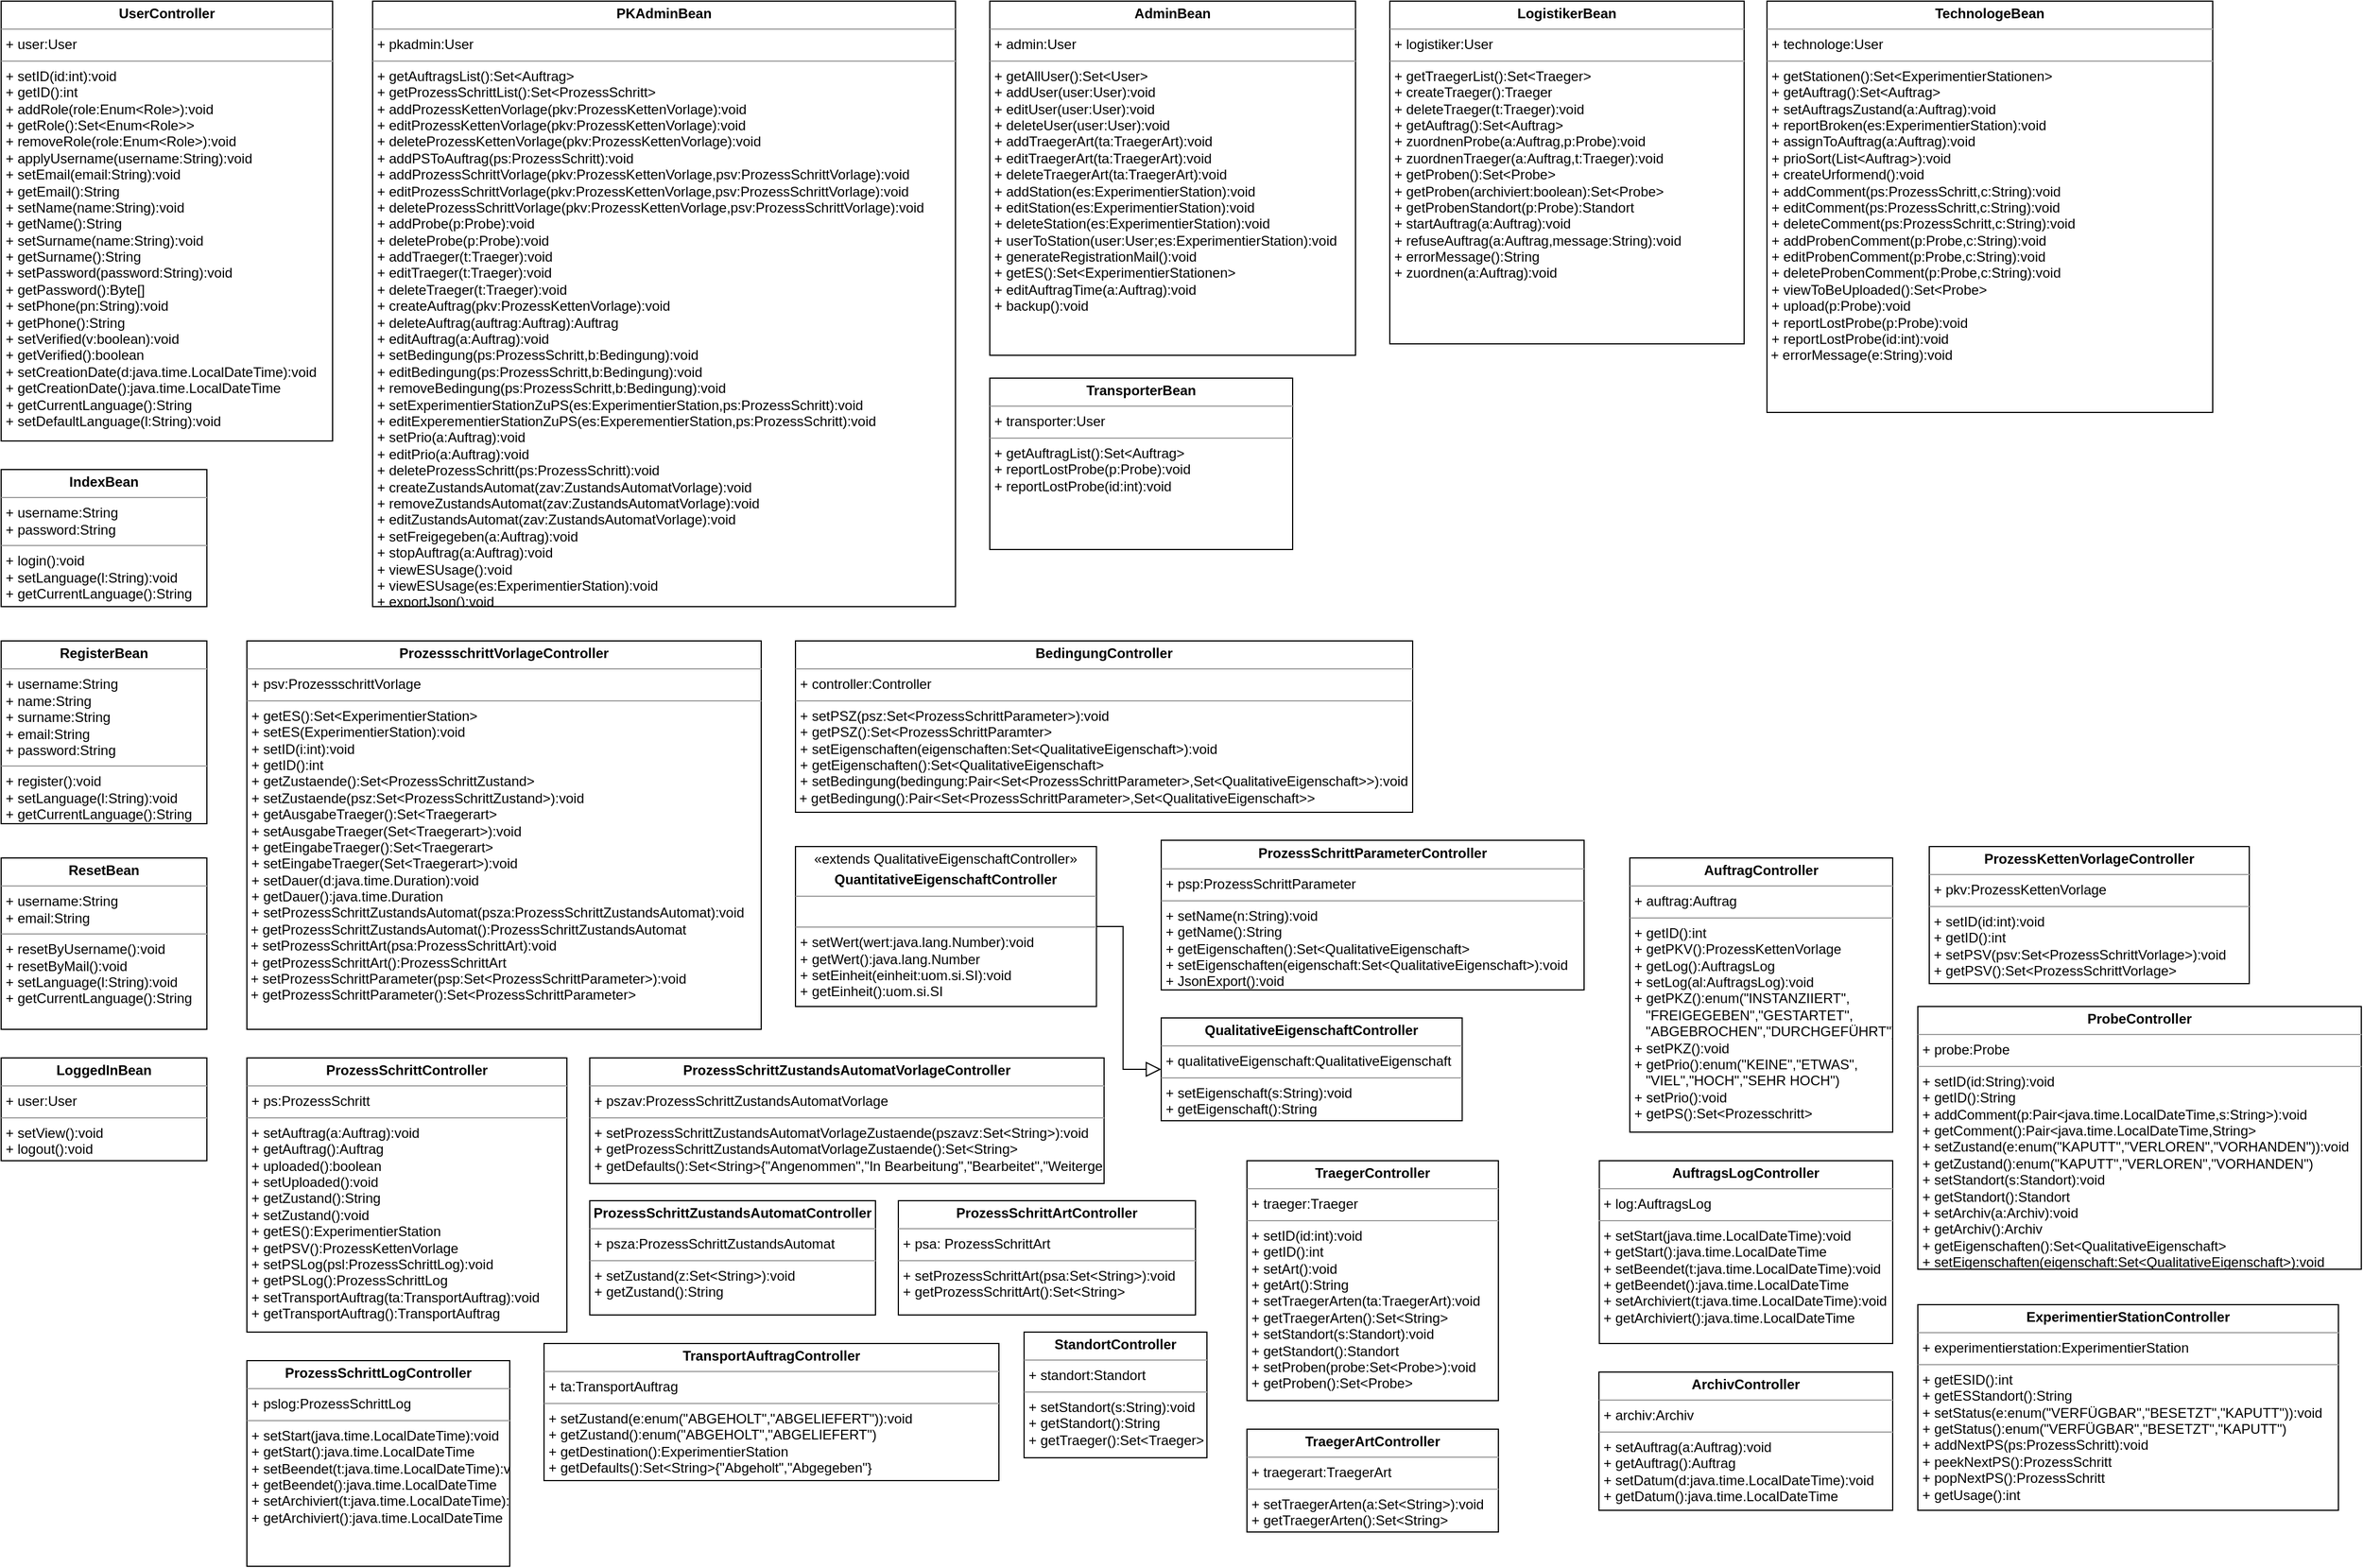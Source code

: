 <mxfile version="12.4.3" type="device" pages="1"><diagram id="1I2trbqIhptDOFB38S4y" name="Page-1"><mxGraphModel dx="5213" dy="3647" grid="1" gridSize="10" guides="1" tooltips="1" connect="1" arrows="1" fold="1" page="1" pageScale="1" pageWidth="1169" pageHeight="827" math="0" shadow="0"><root><mxCell id="0"/><mxCell id="1" parent="0"/><mxCell id="bt5XZyQBoToWOu4TSzOc-6" value="&lt;p style=&quot;margin: 0px ; margin-top: 4px ; text-align: center&quot;&gt;&lt;b&gt;UserController&lt;/b&gt;&lt;/p&gt;&lt;hr size=&quot;1&quot;&gt;&lt;p style=&quot;margin: 0px ; margin-left: 4px&quot;&gt;+ user:User&lt;/p&gt;&lt;hr size=&quot;1&quot;&gt;&lt;p style=&quot;margin: 0px ; margin-left: 4px&quot;&gt;+ setID(id:int):void&lt;/p&gt;&lt;p style=&quot;margin: 0px ; margin-left: 4px&quot;&gt;+ getID():int&lt;/p&gt;&lt;p style=&quot;margin: 0px ; margin-left: 4px&quot;&gt;+ addRole(role:Enum&amp;lt;Role&amp;gt;):void&lt;/p&gt;&lt;p style=&quot;margin: 0px ; margin-left: 4px&quot;&gt;+ getRole():Set&amp;lt;Enum&amp;lt;Role&amp;gt;&amp;gt;&lt;/p&gt;&lt;p style=&quot;margin: 0px ; margin-left: 4px&quot;&gt;+ removeRole(role:Enum&amp;lt;Role&amp;gt;):void&lt;/p&gt;&lt;p style=&quot;margin: 0px ; margin-left: 4px&quot;&gt;+ applyUsername(username:String):void&lt;/p&gt;&lt;p style=&quot;margin: 0px ; margin-left: 4px&quot;&gt;+ setEmail(email:String):void&lt;/p&gt;&lt;p style=&quot;margin: 0px ; margin-left: 4px&quot;&gt;+ getEmail():String&lt;/p&gt;&lt;p style=&quot;margin: 0px ; margin-left: 4px&quot;&gt;&lt;span&gt;+ setName(name:String):void&lt;/span&gt;&lt;br&gt;&lt;/p&gt;&lt;p style=&quot;margin: 0px ; margin-left: 4px&quot;&gt;&lt;span&gt;+ getName():String&lt;/span&gt;&lt;/p&gt;&lt;p style=&quot;margin: 0px 0px 0px 4px&quot;&gt;+ setSurname(name:String):void&lt;/p&gt;&lt;p style=&quot;margin: 0px 0px 0px 4px&quot;&gt;+ getSurname():String&lt;/p&gt;&lt;p style=&quot;margin: 0px 0px 0px 4px&quot;&gt;+ setPassword(password:String):void&lt;/p&gt;&lt;p style=&quot;margin: 0px 0px 0px 4px&quot;&gt;+ getPassword():Byte[]&lt;/p&gt;&lt;p style=&quot;margin: 0px ; margin-left: 4px&quot;&gt;+ setPhone(pn:String):void&lt;/p&gt;&lt;p style=&quot;margin: 0px ; margin-left: 4px&quot;&gt;+ getPhone():String&lt;/p&gt;&lt;p style=&quot;margin: 0px ; margin-left: 4px&quot;&gt;+ setVerified(v:boolean):void&lt;/p&gt;&lt;p style=&quot;margin: 0px ; margin-left: 4px&quot;&gt;+ getVerified():boolean&lt;/p&gt;&lt;p style=&quot;margin: 0px ; margin-left: 4px&quot;&gt;+ setCreationDate(d:java.time.LocalDateTime):void&lt;/p&gt;&lt;p style=&quot;margin: 0px ; margin-left: 4px&quot;&gt;+ getCreationDate():java.time.LocalDateTime&lt;/p&gt;&lt;p style=&quot;margin: 0px ; margin-left: 4px&quot;&gt;+ getCurrentLanguage():String&lt;/p&gt;&lt;p style=&quot;margin: 0px ; margin-left: 4px&quot;&gt;+ setDefaultLanguage(l:String):void&lt;/p&gt;&lt;p style=&quot;margin: 0px ; margin-left: 4px&quot;&gt;&amp;nbsp;&amp;nbsp;&lt;/p&gt;" style="verticalAlign=top;align=left;overflow=fill;fontSize=12;fontFamily=Helvetica;html=1;" parent="1" vertex="1"><mxGeometry x="15" y="-790" width="290" height="385" as="geometry"/></mxCell><mxCell id="bt5XZyQBoToWOu4TSzOc-8" value="&lt;p style=&quot;margin: 0px ; margin-top: 4px ; text-align: center&quot;&gt;&lt;b&gt;AdminBean&lt;/b&gt;&lt;/p&gt;&lt;hr size=&quot;1&quot;&gt;&lt;p style=&quot;margin: 0px ; margin-left: 4px&quot;&gt;+ admin:User&lt;/p&gt;&lt;hr size=&quot;1&quot;&gt;&lt;p style=&quot;margin: 0px ; margin-left: 4px&quot;&gt;+ getAllUser():Set&amp;lt;User&amp;gt;&lt;/p&gt;&lt;p style=&quot;margin: 0px ; margin-left: 4px&quot;&gt;+ addUser(user:User):void&lt;/p&gt;&lt;p style=&quot;margin: 0px ; margin-left: 4px&quot;&gt;+ editUser(user:User):void&lt;/p&gt;&lt;p style=&quot;margin: 0px ; margin-left: 4px&quot;&gt;+ deleteUser(user:User):void&lt;/p&gt;&lt;p style=&quot;margin: 0px ; margin-left: 4px&quot;&gt;+ addTraegerArt(ta:TraegerArt):void&lt;/p&gt;&lt;p style=&quot;margin: 0px ; margin-left: 4px&quot;&gt;+ editTraegerArt(ta:TraegerArt):void&lt;/p&gt;&lt;p style=&quot;margin: 0px ; margin-left: 4px&quot;&gt;+ deleteTraegerArt(ta:TraegerArt):void&lt;/p&gt;&lt;p style=&quot;margin: 0px ; margin-left: 4px&quot;&gt;+&amp;nbsp;&lt;span&gt;addStation(es:ExperimentierStation):void&lt;/span&gt;&lt;/p&gt;&lt;p style=&quot;margin: 0px ; margin-left: 4px&quot;&gt;+ editStation(es:ExperimentierStation):void&lt;/p&gt;&lt;p style=&quot;margin: 0px ; margin-left: 4px&quot;&gt;+ deleteStation(es:ExperimentierStation):void&lt;/p&gt;&lt;p style=&quot;margin: 0px ; margin-left: 4px&quot;&gt;+ userToStation(user:User;es:ExperimentierStation):void&lt;/p&gt;&lt;p style=&quot;margin: 0px ; margin-left: 4px&quot;&gt;+ generateRegistrationMail():void&lt;/p&gt;&lt;p style=&quot;margin: 0px ; margin-left: 4px&quot;&gt;+ getES():Set&amp;lt;ExperimentierStationen&amp;gt;&lt;/p&gt;&lt;p style=&quot;margin: 0px ; margin-left: 4px&quot;&gt;+ editAuftragTime(a:Auftrag):void&lt;/p&gt;&lt;p style=&quot;margin: 0px ; margin-left: 4px&quot;&gt;+ backup():void&lt;/p&gt;" style="verticalAlign=top;align=left;overflow=fill;fontSize=12;fontFamily=Helvetica;html=1;" parent="1" vertex="1"><mxGeometry x="880" y="-790" width="320" height="310" as="geometry"/></mxCell><mxCell id="bt5XZyQBoToWOu4TSzOc-9" value="&lt;p style=&quot;margin: 0px ; margin-top: 4px ; text-align: center&quot;&gt;&lt;b&gt;IndexBean&lt;/b&gt;&lt;/p&gt;&lt;hr size=&quot;1&quot;&gt;&lt;p style=&quot;margin: 0px ; margin-left: 4px&quot;&gt;+ username:String&lt;/p&gt;&lt;p style=&quot;margin: 0px ; margin-left: 4px&quot;&gt;+ password:String&lt;/p&gt;&lt;hr size=&quot;1&quot;&gt;&lt;p style=&quot;margin: 0px ; margin-left: 4px&quot;&gt;+ login():void&lt;/p&gt;&lt;p style=&quot;margin: 0px ; margin-left: 4px&quot;&gt;+ setLanguage(l:String):void&lt;/p&gt;&lt;p style=&quot;margin: 0px ; margin-left: 4px&quot;&gt;+ getCurrentLanguage():String&lt;/p&gt;&lt;p style=&quot;margin: 0px ; margin-left: 4px&quot;&gt;&lt;br&gt;&lt;/p&gt;" style="verticalAlign=top;align=left;overflow=fill;fontSize=12;fontFamily=Helvetica;html=1;" parent="1" vertex="1"><mxGeometry x="15" y="-380" width="180" height="120" as="geometry"/></mxCell><mxCell id="bt5XZyQBoToWOu4TSzOc-10" value="&lt;p style=&quot;margin: 0px ; margin-top: 4px ; text-align: center&quot;&gt;&lt;b&gt;ResetBean&lt;/b&gt;&lt;/p&gt;&lt;hr size=&quot;1&quot;&gt;&lt;p style=&quot;margin: 0px ; margin-left: 4px&quot;&gt;+ username:String&lt;/p&gt;&lt;p style=&quot;margin: 0px ; margin-left: 4px&quot;&gt;+ email:String&lt;/p&gt;&lt;hr size=&quot;1&quot;&gt;&lt;p style=&quot;margin: 0px ; margin-left: 4px&quot;&gt;+ resetByUsername():void&lt;/p&gt;&lt;p style=&quot;margin: 0px ; margin-left: 4px&quot;&gt;+ resetByMail():void&lt;/p&gt;&lt;p style=&quot;margin: 0px 0px 0px 4px&quot;&gt;+ setLanguage(l:String):void&lt;/p&gt;&lt;p style=&quot;margin: 0px 0px 0px 4px&quot;&gt;+ getCurrentLanguage():String&lt;/p&gt;&lt;p style=&quot;margin: 0px 0px 0px 4px&quot;&gt;&lt;br&gt;&lt;/p&gt;" style="verticalAlign=top;align=left;overflow=fill;fontSize=12;fontFamily=Helvetica;html=1;" parent="1" vertex="1"><mxGeometry x="15" y="-40" width="180" height="150" as="geometry"/></mxCell><mxCell id="bt5XZyQBoToWOu4TSzOc-11" value="&lt;p style=&quot;margin: 0px ; margin-top: 4px ; text-align: center&quot;&gt;&lt;b&gt;RegisterBean&lt;/b&gt;&lt;/p&gt;&lt;hr size=&quot;1&quot;&gt;&lt;p style=&quot;margin: 0px ; margin-left: 4px&quot;&gt;+ username:String&lt;/p&gt;&lt;p style=&quot;margin: 0px ; margin-left: 4px&quot;&gt;+ name:String&lt;/p&gt;&lt;p style=&quot;margin: 0px ; margin-left: 4px&quot;&gt;+ surname:String&lt;/p&gt;&lt;p style=&quot;margin: 0px ; margin-left: 4px&quot;&gt;+ email:String&lt;/p&gt;&lt;p style=&quot;margin: 0px ; margin-left: 4px&quot;&gt;+ password:String&lt;/p&gt;&lt;hr size=&quot;1&quot;&gt;&lt;p style=&quot;margin: 0px ; margin-left: 4px&quot;&gt;+ register():void&lt;/p&gt;&lt;p style=&quot;margin: 0px 0px 0px 4px&quot;&gt;+ setLanguage(l:String):void&lt;/p&gt;&lt;p style=&quot;margin: 0px 0px 0px 4px&quot;&gt;+ getCurrentLanguage():String&lt;/p&gt;&lt;p style=&quot;margin: 0px 0px 0px 4px&quot;&gt;&lt;br&gt;&lt;/p&gt;&lt;p style=&quot;margin: 0px ; margin-left: 4px&quot;&gt;&lt;br&gt;&lt;/p&gt;" style="verticalAlign=top;align=left;overflow=fill;fontSize=12;fontFamily=Helvetica;html=1;" parent="1" vertex="1"><mxGeometry x="15" y="-230" width="180" height="160" as="geometry"/></mxCell><mxCell id="w9rJ3m3KGhittXvnt9Jx-1" value="&lt;p style=&quot;margin: 0px ; margin-top: 4px ; text-align: center&quot;&gt;&lt;b&gt;LogistikerBean&lt;/b&gt;&lt;/p&gt;&lt;hr size=&quot;1&quot;&gt;&lt;p style=&quot;margin: 0px ; margin-left: 4px&quot;&gt;+ logistiker:User&lt;/p&gt;&lt;hr size=&quot;1&quot;&gt;&lt;p style=&quot;margin: 0px ; margin-left: 4px&quot;&gt;&lt;span&gt;+ getTraegerList():Set&amp;lt;Traeger&amp;gt;&lt;/span&gt;&lt;br&gt;&lt;/p&gt;&lt;p style=&quot;margin: 0px ; margin-left: 4px&quot;&gt;+ createTraeger():Traeger&lt;/p&gt;&lt;p style=&quot;margin: 0px ; margin-left: 4px&quot;&gt;+ deleteTraeger(t:Traeger):void&lt;/p&gt;&lt;p style=&quot;margin: 0px ; margin-left: 4px&quot;&gt;+ getAuftrag():Set&amp;lt;Auftrag&amp;gt;&lt;/p&gt;&lt;p style=&quot;margin: 0px ; margin-left: 4px&quot;&gt;+ zuordnenProbe(a:Auftrag,p:Probe):void&lt;/p&gt;&lt;p style=&quot;margin: 0px ; margin-left: 4px&quot;&gt;+ zuordnenTraeger(a:Auftrag,t:Traeger):void&lt;/p&gt;&lt;p style=&quot;margin: 0px ; margin-left: 4px&quot;&gt;+ getProben():Set&amp;lt;Probe&amp;gt;&lt;/p&gt;&lt;p style=&quot;margin: 0px ; margin-left: 4px&quot;&gt;+ getProben(archiviert:boolean):Set&amp;lt;Probe&amp;gt;&lt;/p&gt;&lt;p style=&quot;margin: 0px ; margin-left: 4px&quot;&gt;+ getProbenStandort(p:Probe):Standort&lt;/p&gt;&lt;p style=&quot;margin: 0px ; margin-left: 4px&quot;&gt;+ startAuftrag(a:Auftrag):void&lt;/p&gt;&lt;p style=&quot;margin: 0px ; margin-left: 4px&quot;&gt;+ refuseAuftrag(a:Auftrag,message:String):void&lt;/p&gt;&lt;p style=&quot;margin: 0px ; margin-left: 4px&quot;&gt;+ errorMessage():String&lt;/p&gt;&lt;p style=&quot;margin: 0px ; margin-left: 4px&quot;&gt;+ zuordnen(a:Auftrag):void&lt;/p&gt;" style="verticalAlign=top;align=left;overflow=fill;fontSize=12;fontFamily=Helvetica;html=1;" parent="1" vertex="1"><mxGeometry x="1230" y="-790" width="310" height="300" as="geometry"/></mxCell><mxCell id="w9rJ3m3KGhittXvnt9Jx-5" value="&lt;p style=&quot;margin: 0px ; margin-top: 4px ; text-align: center&quot;&gt;&lt;b&gt;TechnologeBean&lt;/b&gt;&lt;/p&gt;&lt;hr size=&quot;1&quot;&gt;&lt;p style=&quot;margin: 0px ; margin-left: 4px&quot;&gt;+ technologe:User&lt;/p&gt;&lt;hr size=&quot;1&quot;&gt;&lt;p style=&quot;margin: 0px 0px 0px 4px&quot;&gt;+ getStationen():Set&amp;lt;ExperimentierStationen&amp;gt;&lt;/p&gt;&lt;p style=&quot;margin: 0px ; margin-left: 4px&quot;&gt;+ getAuftrag():Set&amp;lt;Auftrag&amp;gt;&lt;/p&gt;&lt;p style=&quot;margin: 0px ; margin-left: 4px&quot;&gt;+ setAuftragsZustand(a:Auftrag):void&lt;/p&gt;&lt;p style=&quot;margin: 0px ; margin-left: 4px&quot;&gt;+ reportBroken(es:ExperimentierStation):void&lt;/p&gt;&lt;p style=&quot;margin: 0px ; margin-left: 4px&quot;&gt;&lt;span&gt;+ assignToAuftrag(a:Auftrag):void&lt;/span&gt;&lt;br&gt;&lt;/p&gt;&lt;p style=&quot;margin: 0px ; margin-left: 4px&quot;&gt;+ prioSort(List&amp;lt;Auftrag&amp;gt;):void&lt;/p&gt;&lt;p style=&quot;margin: 0px ; margin-left: 4px&quot;&gt;+ createUrformend():void&lt;/p&gt;&lt;p style=&quot;margin: 0px ; margin-left: 4px&quot;&gt;+ addComment(ps:ProzessSchritt,c:String):void&lt;/p&gt;&lt;p style=&quot;margin: 0px ; margin-left: 4px&quot;&gt;+ editComment(ps:ProzessSchritt,c:String):void&lt;/p&gt;&lt;p style=&quot;margin: 0px ; margin-left: 4px&quot;&gt;+ deleteComment(ps:ProzessSchritt,c:String):void&lt;/p&gt;&lt;p style=&quot;margin: 0px ; margin-left: 4px&quot;&gt;+ addProbenComment(p:Probe,c:String):void&lt;/p&gt;&lt;p style=&quot;margin: 0px ; margin-left: 4px&quot;&gt;+ editProbenComment(p:Probe,c:String):void&lt;/p&gt;&lt;p style=&quot;margin: 0px ; margin-left: 4px&quot;&gt;+ deleteProbenComment(p:Probe,c:String):void&lt;/p&gt;&lt;p style=&quot;margin: 0px ; margin-left: 4px&quot;&gt;+ viewToBeUploaded():Set&amp;lt;Probe&amp;gt;&lt;/p&gt;&lt;p style=&quot;margin: 0px ; margin-left: 4px&quot;&gt;+ upload(p:Probe):void&lt;/p&gt;&lt;p style=&quot;margin: 0px 0px 0px 4px&quot;&gt;+ reportLostProbe(p:Probe):void&lt;/p&gt;&lt;p style=&quot;margin: 0px 0px 0px 4px&quot;&gt;+ reportLostProbe(id:int):void&lt;/p&gt;&amp;nbsp;+ errorMessage(e:String):void" style="verticalAlign=top;align=left;overflow=fill;fontSize=12;fontFamily=Helvetica;html=1;" parent="1" vertex="1"><mxGeometry x="1560" y="-790" width="390" height="360" as="geometry"/></mxCell><mxCell id="22TiIW3xH9G2mGkbkOyh-3" value="&lt;p style=&quot;margin: 0px ; margin-top: 4px ; text-align: center&quot;&gt;&lt;b&gt;PKAdminBean&lt;/b&gt;&lt;/p&gt;&lt;hr size=&quot;1&quot;&gt;&lt;p style=&quot;margin: 0px ; margin-left: 4px&quot;&gt;+ pkadmin:User&lt;/p&gt;&lt;hr size=&quot;1&quot;&gt;&lt;p style=&quot;margin: 0px ; margin-left: 4px&quot;&gt;+ getAuftragsList():Set&amp;lt;Auftrag&amp;gt;&lt;/p&gt;&lt;p style=&quot;margin: 0px ; margin-left: 4px&quot;&gt;+ getProzessSchrittList():Set&amp;lt;ProzessSchritt&amp;gt;&lt;/p&gt;&lt;p style=&quot;margin: 0px ; margin-left: 4px&quot;&gt;+ addProzessKettenVorlage(pkv:ProzessKettenVorlage):void&lt;/p&gt;&lt;p style=&quot;margin: 0px ; margin-left: 4px&quot;&gt;+ editProzessKettenVorlage(pkv:ProzessKettenVorlage):void&lt;/p&gt;&lt;p style=&quot;margin: 0px ; margin-left: 4px&quot;&gt;+ deleteProzessKettenVorlage(pkv:ProzessKettenVorlage):void&lt;/p&gt;&lt;p style=&quot;margin: 0px ; margin-left: 4px&quot;&gt;+ addPSToAuftrag(ps:ProzessSchritt):void&lt;/p&gt;&lt;p style=&quot;margin: 0px ; margin-left: 4px&quot;&gt;+ addProzessSchrittVorlage(pkv:ProzessKettenVorlage,psv:ProzessSchrittVorlage):void&lt;/p&gt;&lt;p style=&quot;margin: 0px ; margin-left: 4px&quot;&gt;+ editProzessSchrittVorlage(pkv:ProzessKettenVorlage,psv:ProzessSchrittVorlage):void&lt;/p&gt;&lt;p style=&quot;margin: 0px ; margin-left: 4px&quot;&gt;+ deleteProzessSchrittVorlage(pkv:ProzessKettenVorlage,psv:ProzessSchrittVorlage):void&lt;/p&gt;&lt;p style=&quot;margin: 0px ; margin-left: 4px&quot;&gt;+ addProbe(p:Probe):void&lt;/p&gt;&lt;p style=&quot;margin: 0px ; margin-left: 4px&quot;&gt;+ deleteProbe(p:Probe):void&lt;/p&gt;&lt;p style=&quot;margin: 0px ; margin-left: 4px&quot;&gt;+ addTraeger(t:Traeger):void&lt;/p&gt;&lt;p style=&quot;margin: 0px ; margin-left: 4px&quot;&gt;+ editTraeger(t:Traeger):void&lt;/p&gt;&lt;p style=&quot;margin: 0px ; margin-left: 4px&quot;&gt;+ deleteTraeger(t:Traeger):void&lt;/p&gt;&lt;p style=&quot;margin: 0px ; margin-left: 4px&quot;&gt;+ createAuftrag(pkv:ProzessKettenVorlage):void&lt;/p&gt;&lt;p style=&quot;margin: 0px ; margin-left: 4px&quot;&gt;+ deleteAuftrag(auftrag:Auftrag):Auftrag&lt;/p&gt;&lt;p style=&quot;margin: 0px ; margin-left: 4px&quot;&gt;+ editAuftrag(a:Auftrag):void&lt;/p&gt;&lt;p style=&quot;margin: 0px ; margin-left: 4px&quot;&gt;+ setBedingung(ps:ProzessSchritt,b:Bedingung):void&lt;/p&gt;&lt;p style=&quot;margin: 0px ; margin-left: 4px&quot;&gt;+ editBedingung(ps:ProzessSchritt,b:Bedingung):void&lt;/p&gt;&lt;p style=&quot;margin: 0px ; margin-left: 4px&quot;&gt;+ removeBedingung(ps:ProzessSchritt,b:Bedingung):void&lt;/p&gt;&lt;p style=&quot;margin: 0px ; margin-left: 4px&quot;&gt;+ setExperimentierStationZuPS(es:ExperimentierStation,ps:ProzessSchritt):void&lt;/p&gt;&lt;p style=&quot;margin: 0px ; margin-left: 4px&quot;&gt;+ editExperementierStationZuPS(es:ExperementierStation,ps:ProzessSchritt):void&lt;/p&gt;&lt;p style=&quot;margin: 0px ; margin-left: 4px&quot;&gt;+ setPrio(a:Auftrag):void&lt;/p&gt;&lt;p style=&quot;margin: 0px ; margin-left: 4px&quot;&gt;+ editPrio(a:Auftrag):void&lt;/p&gt;&lt;p style=&quot;margin: 0px ; margin-left: 4px&quot;&gt;+ deleteProzessSchritt(ps:ProzessSchritt):void&lt;/p&gt;&lt;p style=&quot;margin: 0px ; margin-left: 4px&quot;&gt;+ createZustandsAutomat(zav:ZustandsAutomatVorlage):void&lt;/p&gt;&lt;p style=&quot;margin: 0px ; margin-left: 4px&quot;&gt;+ removeZustandsAutomat(zav:ZustandsAutomatVorlage):void&lt;/p&gt;&lt;p style=&quot;margin: 0px ; margin-left: 4px&quot;&gt;+ editZustandsAutomat(zav:ZustandsAutomatVorlage):void&lt;/p&gt;&lt;p style=&quot;margin: 0px ; margin-left: 4px&quot;&gt;+ setFreigegeben(a:Auftrag):void&lt;/p&gt;&lt;p style=&quot;margin: 0px ; margin-left: 4px&quot;&gt;+ stopAuftrag(a:Auftrag):void&lt;/p&gt;&lt;p style=&quot;margin: 0px ; margin-left: 4px&quot;&gt;+ viewESUsage():void&lt;/p&gt;&lt;p style=&quot;margin: 0px ; margin-left: 4px&quot;&gt;+ viewESUsage(es:ExperimentierStation):void&lt;/p&gt;&lt;p style=&quot;margin: 0px ; margin-left: 4px&quot;&gt;+ exportJson():void&lt;/p&gt;&lt;p style=&quot;margin: 0px ; margin-left: 4px&quot;&gt;&lt;br&gt;&lt;/p&gt;&lt;p style=&quot;margin: 0px ; margin-left: 4px&quot;&gt;&lt;br&gt;&lt;/p&gt;&lt;p style=&quot;margin: 0px ; margin-left: 4px&quot;&gt;&lt;br&gt;&lt;/p&gt;" style="verticalAlign=top;align=left;overflow=fill;fontSize=12;fontFamily=Helvetica;html=1;gradientColor=none;" parent="1" vertex="1"><mxGeometry x="340" y="-790" width="510" height="530" as="geometry"/></mxCell><mxCell id="22TiIW3xH9G2mGkbkOyh-5" value="&lt;p style=&quot;margin: 0px ; margin-top: 4px ; text-align: center&quot;&gt;&lt;b&gt;ProzessKettenVorlageController&lt;/b&gt;&lt;/p&gt;&lt;hr size=&quot;1&quot;&gt;&lt;p style=&quot;margin: 0px ; margin-left: 4px&quot;&gt;+ pkv:ProzessKettenVorlage&lt;/p&gt;&lt;hr size=&quot;1&quot;&gt;&lt;p style=&quot;margin: 0px ; margin-left: 4px&quot;&gt;+ setID(id:int):void&lt;/p&gt;&lt;p style=&quot;margin: 0px ; margin-left: 4px&quot;&gt;+ getID():int&lt;/p&gt;&lt;p style=&quot;margin: 0px ; margin-left: 4px&quot;&gt;+ setPSV(psv:Set&amp;lt;ProzessSchrittVorlage&amp;gt;):void&lt;/p&gt;&lt;p style=&quot;margin: 0px ; margin-left: 4px&quot;&gt;+ getPSV():Set&amp;lt;ProzessSchrittVorlage&amp;gt;&lt;/p&gt;&lt;p style=&quot;margin: 0px ; margin-left: 4px&quot;&gt;&lt;br&gt;&lt;/p&gt;" style="verticalAlign=top;align=left;overflow=fill;fontSize=12;fontFamily=Helvetica;html=1;" parent="1" vertex="1"><mxGeometry x="1702" y="-50" width="280" height="120" as="geometry"/></mxCell><mxCell id="22TiIW3xH9G2mGkbkOyh-6" value="&lt;p style=&quot;margin: 0px ; margin-top: 4px ; text-align: center&quot;&gt;&lt;b&gt;AuftragController&lt;/b&gt;&lt;/p&gt;&lt;hr size=&quot;1&quot;&gt;&lt;p style=&quot;margin: 0px ; margin-left: 4px&quot;&gt;+ auftrag:Auftrag&lt;/p&gt;&lt;hr size=&quot;1&quot;&gt;&lt;p style=&quot;margin: 0px ; margin-left: 4px&quot;&gt;+ getID():int&lt;/p&gt;&lt;p style=&quot;margin: 0px ; margin-left: 4px&quot;&gt;+ getPKV():ProzessKettenVorlage&lt;/p&gt;&lt;p style=&quot;margin: 0px ; margin-left: 4px&quot;&gt;+ getLog():AuftragsLog&lt;/p&gt;&lt;p style=&quot;margin: 0px ; margin-left: 4px&quot;&gt;+ setLog(al:AuftragsLog):void&lt;/p&gt;&lt;p style=&quot;margin: 0px ; margin-left: 4px&quot;&gt;+ getPKZ():enum(&quot;INSTANZIIERT&quot;,&lt;/p&gt;&lt;p style=&quot;margin: 0px ; margin-left: 4px&quot;&gt;&amp;nbsp; &amp;nbsp;&quot;FREIGEGEBEN&quot;,&lt;span&gt;&quot;GESTARTET&quot;,&lt;/span&gt;&lt;/p&gt;&lt;p style=&quot;margin: 0px ; margin-left: 4px&quot;&gt;&amp;nbsp; &amp;nbsp;&quot;ABGEBROCHEN&quot;,&lt;span&gt;&quot;DURCHGEFÜHRT&quot;)&lt;/span&gt;&lt;/p&gt;&lt;p style=&quot;margin: 0px ; margin-left: 4px&quot;&gt;+ setPKZ():void&lt;span&gt;&lt;br&gt;&lt;/span&gt;&lt;/p&gt;&lt;p style=&quot;margin: 0px ; margin-left: 4px&quot;&gt;&lt;span&gt;+ getPrio():enum(&quot;KEINE&quot;,&quot;ETWAS&quot;,&lt;/span&gt;&lt;/p&gt;&lt;p style=&quot;margin: 0px ; margin-left: 4px&quot;&gt;&lt;span&gt;&amp;nbsp; &amp;nbsp;&quot;VIEL&quot;,&quot;HOCH&quot;,&quot;SEHR HOCH&quot;)&lt;/span&gt;&lt;/p&gt;&lt;p style=&quot;margin: 0px ; margin-left: 4px&quot;&gt;&lt;span&gt;+ setPrio():void&lt;/span&gt;&lt;/p&gt;&lt;p style=&quot;margin: 0px ; margin-left: 4px&quot;&gt;&lt;span&gt;+ getPS():Set&amp;lt;Prozesschritt&amp;gt;&lt;/span&gt;&lt;/p&gt;&lt;p style=&quot;margin: 0px ; margin-left: 4px&quot;&gt;&lt;span&gt;&lt;br&gt;&lt;/span&gt;&lt;/p&gt;" style="verticalAlign=top;align=left;overflow=fill;fontSize=12;fontFamily=Helvetica;html=1;" parent="1" vertex="1"><mxGeometry x="1440" y="-40" width="230" height="240" as="geometry"/></mxCell><mxCell id="22TiIW3xH9G2mGkbkOyh-7" value="&lt;p style=&quot;margin: 0px ; margin-top: 4px ; text-align: center&quot;&gt;&lt;b&gt;AuftragsLogController&lt;/b&gt;&lt;/p&gt;&lt;hr size=&quot;1&quot;&gt;&lt;p style=&quot;margin: 0px ; margin-left: 4px&quot;&gt;+ log:AuftragsLog&lt;/p&gt;&lt;hr size=&quot;1&quot;&gt;&lt;p style=&quot;margin: 0px ; margin-left: 4px&quot;&gt;+ setStart(java.time.LocalDateTime):void&lt;/p&gt;&lt;p style=&quot;margin: 0px ; margin-left: 4px&quot;&gt;+ getStart():java.time.LocalDateTime&lt;/p&gt;&lt;p style=&quot;margin: 0px ; margin-left: 4px&quot;&gt;+ setBeendet(t:java.time.LocalDateTime):void&lt;/p&gt;&lt;p style=&quot;margin: 0px ; margin-left: 4px&quot;&gt;+ getBeendet():java.time.LocalDateTime&lt;/p&gt;&lt;p style=&quot;margin: 0px ; margin-left: 4px&quot;&gt;+ setArchiviert(t:java.time.LocalDateTime):void&lt;/p&gt;&lt;p style=&quot;margin: 0px ; margin-left: 4px&quot;&gt;+ getArchiviert():java.time.LocalDateTime&lt;/p&gt;" style="verticalAlign=top;align=left;overflow=fill;fontSize=12;fontFamily=Helvetica;html=1;" parent="1" vertex="1"><mxGeometry x="1413.33" y="225" width="256.67" height="160" as="geometry"/></mxCell><mxCell id="22TiIW3xH9G2mGkbkOyh-8" value="&lt;p style=&quot;margin: 0px ; margin-top: 4px ; text-align: center&quot;&gt;&lt;b&gt;ProzessSchrittController&lt;/b&gt;&lt;/p&gt;&lt;hr size=&quot;1&quot;&gt;&lt;p style=&quot;margin: 0px ; margin-left: 4px&quot;&gt;+ ps:ProzessSchritt&lt;/p&gt;&lt;hr size=&quot;1&quot;&gt;&lt;p style=&quot;margin: 0px ; margin-left: 4px&quot;&gt;+ setAuftrag(a:Auftrag):void&lt;/p&gt;&lt;p style=&quot;margin: 0px ; margin-left: 4px&quot;&gt;+ getAuftrag():Auftrag&lt;/p&gt;&lt;p style=&quot;margin: 0px ; margin-left: 4px&quot;&gt;+ uploaded():boolean&lt;/p&gt;&lt;p style=&quot;margin: 0px 0px 0px 4px&quot;&gt;+ setUploaded():void&lt;/p&gt;&lt;p style=&quot;margin: 0px ; margin-left: 4px&quot;&gt;+ getZustand():String&lt;/p&gt;&lt;p style=&quot;margin: 0px ; margin-left: 4px&quot;&gt;+ setZustand():void&lt;/p&gt;&lt;p style=&quot;margin: 0px ; margin-left: 4px&quot;&gt;+ getES():ExperimentierStation&lt;/p&gt;&lt;p style=&quot;margin: 0px ; margin-left: 4px&quot;&gt;+ getPSV():ProzessKettenVorlage&lt;/p&gt;&lt;p style=&quot;margin: 0px ; margin-left: 4px&quot;&gt;+ setPSLog(psl:ProzessSchrittLog):void&lt;/p&gt;&lt;p style=&quot;margin: 0px ; margin-left: 4px&quot;&gt;+ getPSLog():ProzessSchrittLog&lt;/p&gt;&lt;p style=&quot;margin: 0px ; margin-left: 4px&quot;&gt;+ setTransportAuftrag(ta:TransportAuftrag):void&lt;/p&gt;&lt;p style=&quot;margin: 0px ; margin-left: 4px&quot;&gt;+ getTransportAuftrag():TransportAuftrag&lt;/p&gt;&lt;p style=&quot;margin: 0px ; margin-left: 4px&quot;&gt;&lt;br&gt;&lt;/p&gt;" style="verticalAlign=top;align=left;overflow=fill;fontSize=12;fontFamily=Helvetica;html=1;" parent="1" vertex="1"><mxGeometry x="230" y="135" width="280" height="240" as="geometry"/></mxCell><mxCell id="22TiIW3xH9G2mGkbkOyh-11" value="&lt;p style=&quot;margin: 0px ; margin-top: 4px ; text-align: center&quot;&gt;&lt;b&gt;ProzessschrittVorlageController&lt;/b&gt;&lt;/p&gt;&lt;hr size=&quot;1&quot;&gt;&lt;p style=&quot;margin: 0px ; margin-left: 4px&quot;&gt;+ psv:ProzessschrittVorlage&lt;/p&gt;&lt;hr size=&quot;1&quot;&gt;&lt;p style=&quot;margin: 0px ; margin-left: 4px&quot;&gt;+ getES():Set&amp;lt;ExperimentierStation&amp;gt;&lt;/p&gt;&lt;p style=&quot;margin: 0px ; margin-left: 4px&quot;&gt;+ setES(ExperimentierStation):void&lt;/p&gt;&lt;p style=&quot;margin: 0px ; margin-left: 4px&quot;&gt;+ setID(i:int):void&lt;/p&gt;&lt;p style=&quot;margin: 0px ; margin-left: 4px&quot;&gt;+ getID():int&lt;/p&gt;&lt;p style=&quot;margin: 0px ; margin-left: 4px&quot;&gt;+ getZustaende():Set&amp;lt;ProzessSchrittZustand&amp;gt;&lt;/p&gt;&lt;p style=&quot;margin: 0px ; margin-left: 4px&quot;&gt;+ setZustaende(psz:Set&amp;lt;ProzessSchrittZustand&amp;gt;):void&lt;/p&gt;&lt;p style=&quot;margin: 0px ; margin-left: 4px&quot;&gt;+ getAusgabeTraeger():Set&amp;lt;Traegerart&amp;gt;&lt;/p&gt;&lt;p style=&quot;margin: 0px ; margin-left: 4px&quot;&gt;+ setAusgabeTraeger(Set&amp;lt;Traegerart&amp;gt;):void&lt;/p&gt;&lt;p style=&quot;margin: 0px ; margin-left: 4px&quot;&gt;+ getEingabeTraeger():Set&amp;lt;Traegerart&amp;gt;&lt;/p&gt;&lt;p style=&quot;margin: 0px ; margin-left: 4px&quot;&gt;+ setEingabeTraeger(Set&amp;lt;Traegerart&amp;gt;):void&lt;/p&gt;&lt;p style=&quot;margin: 0px ; margin-left: 4px&quot;&gt;+ setDauer(d:java.time.Duration):void&lt;/p&gt;&lt;p style=&quot;margin: 0px ; margin-left: 4px&quot;&gt;+ getDauer():java.time.Duration&lt;/p&gt;&lt;p style=&quot;margin: 0px ; margin-left: 4px&quot;&gt;+ setProzessSchrittZustandsAutomat(psza:ProzessSchrittZustandsAutomat):void&lt;/p&gt;&amp;nbsp;+ getProzessSchrittZustandsAutomat():ProzessSchrittZustandsAutomat&lt;br&gt;&amp;nbsp;+ setProzessSchrittArt(psa:ProzessSchrittArt):void&lt;br&gt;&amp;nbsp;+ getProzessSchrittArt():ProzessSchrittArt&lt;br&gt;&amp;nbsp;+ setProzessSchrittParameter(psp:Set&amp;lt;ProzessSchrittParameter&amp;gt;):void&amp;nbsp;&lt;br&gt;&amp;nbsp;+ getProzessSchrittParameter():Set&amp;lt;ProzessSchrittParameter&amp;gt;&amp;nbsp;&lt;br&gt;&lt;br&gt;&amp;nbsp;&lt;br&gt;&lt;p style=&quot;margin: 0px ; margin-left: 4px&quot;&gt;&lt;br&gt;&lt;/p&gt;" style="verticalAlign=top;align=left;overflow=fill;fontSize=12;fontFamily=Helvetica;html=1;" parent="1" vertex="1"><mxGeometry x="230" y="-230" width="450" height="340" as="geometry"/></mxCell><mxCell id="22TiIW3xH9G2mGkbkOyh-12" value="&lt;p style=&quot;margin: 0px ; margin-top: 4px ; text-align: center&quot;&gt;&lt;b&gt;ProzessSchrittLogController&lt;/b&gt;&lt;/p&gt;&lt;hr size=&quot;1&quot;&gt;&lt;p style=&quot;margin: 0px ; margin-left: 4px&quot;&gt;+ pslog:ProzessSchrittLog&lt;/p&gt;&lt;hr size=&quot;1&quot;&gt;&lt;p style=&quot;margin: 0px 0px 0px 4px&quot;&gt;+ setStart(java.time.LocalDateTime):void&lt;/p&gt;&lt;p style=&quot;margin: 0px 0px 0px 4px&quot;&gt;+ getStart():java.time.LocalDateTime&lt;/p&gt;&lt;p style=&quot;margin: 0px 0px 0px 4px&quot;&gt;+ setBeendet(t:java.time.LocalDateTime):void&lt;/p&gt;&lt;p style=&quot;margin: 0px 0px 0px 4px&quot;&gt;+ getBeendet():java.time.LocalDateTime&lt;/p&gt;&lt;p style=&quot;margin: 0px 0px 0px 4px&quot;&gt;+ setArchiviert(t:java.time.LocalDateTime):void&lt;/p&gt;&lt;p style=&quot;margin: 0px 0px 0px 4px&quot;&gt;+ getArchiviert():java.time.LocalDateTime&lt;/p&gt;" style="verticalAlign=top;align=left;overflow=fill;fontSize=12;fontFamily=Helvetica;html=1;" parent="1" vertex="1"><mxGeometry x="230" y="400" width="230" height="180" as="geometry"/></mxCell><mxCell id="22TiIW3xH9G2mGkbkOyh-13" value="&lt;p style=&quot;margin: 0px ; margin-top: 4px ; text-align: center&quot;&gt;&lt;b&gt;TransportAuftragController&lt;/b&gt;&lt;/p&gt;&lt;hr size=&quot;1&quot;&gt;&lt;p style=&quot;margin: 0px ; margin-left: 4px&quot;&gt;+ ta:TransportAuftrag&lt;/p&gt;&lt;hr size=&quot;1&quot;&gt;&lt;p style=&quot;margin: 0px ; margin-left: 4px&quot;&gt;+ setZustand(e:enum(&quot;ABGEHOLT&quot;,&quot;ABGELIEFERT&quot;)):void&lt;/p&gt;&lt;p style=&quot;margin: 0px ; margin-left: 4px&quot;&gt;+ getZustand():enum(&quot;ABGEHOLT&quot;,&quot;ABGELIEFERT&quot;)&lt;/p&gt;&lt;p style=&quot;margin: 0px ; margin-left: 4px&quot;&gt;+ getDestination():ExperimentierStation&lt;/p&gt;&lt;p style=&quot;margin: 0px ; margin-left: 4px&quot;&gt;+ getDefaults():Set&amp;lt;String&amp;gt;{&quot;Abgeholt&quot;,&quot;Abgegeben&quot;}&lt;/p&gt;" style="verticalAlign=top;align=left;overflow=fill;fontSize=12;fontFamily=Helvetica;html=1;" parent="1" vertex="1"><mxGeometry x="490.0" y="385" width="398" height="120" as="geometry"/></mxCell><mxCell id="22TiIW3xH9G2mGkbkOyh-14" value="&lt;p style=&quot;margin: 0px ; margin-top: 4px ; text-align: center&quot;&gt;&lt;b&gt;ProzessSchrittZustandsAutomatController&lt;/b&gt;&lt;/p&gt;&lt;hr size=&quot;1&quot;&gt;&lt;p style=&quot;margin: 0px ; margin-left: 4px&quot;&gt;+ psza:ProzessSchrittZustandsAutomat&lt;/p&gt;&lt;hr size=&quot;1&quot;&gt;&lt;p style=&quot;margin: 0px ; margin-left: 4px&quot;&gt;+ setZustand(z:Set&amp;lt;String&amp;gt;):void&lt;/p&gt;&lt;p style=&quot;margin: 0px ; margin-left: 4px&quot;&gt;+ getZustand():String&lt;/p&gt;" style="verticalAlign=top;align=left;overflow=fill;fontSize=12;fontFamily=Helvetica;html=1;" parent="1" vertex="1"><mxGeometry x="530" y="260" width="250" height="100" as="geometry"/></mxCell><mxCell id="22TiIW3xH9G2mGkbkOyh-19" value="&lt;p style=&quot;margin: 0px ; margin-top: 4px ; text-align: center&quot;&gt;&lt;b&gt;ProzessSchrittArtController&lt;/b&gt;&lt;/p&gt;&lt;hr size=&quot;1&quot;&gt;&lt;p style=&quot;margin: 0px ; margin-left: 4px&quot;&gt;+ psa: ProzessSchrittArt&lt;/p&gt;&lt;hr size=&quot;1&quot;&gt;&lt;p style=&quot;margin: 0px ; margin-left: 4px&quot;&gt;+ setProzessSchrittArt(psa:Set&amp;lt;String&amp;gt;):void&lt;/p&gt;&lt;p style=&quot;margin: 0px ; margin-left: 4px&quot;&gt;+ getProzessSchrittArt():Set&amp;lt;String&amp;gt;&lt;/p&gt;" style="verticalAlign=top;align=left;overflow=fill;fontSize=12;fontFamily=Helvetica;html=1;" parent="1" vertex="1"><mxGeometry x="800" y="260" width="260" height="100" as="geometry"/></mxCell><mxCell id="22TiIW3xH9G2mGkbkOyh-21" value="&lt;p style=&quot;margin: 0px ; margin-top: 4px ; text-align: center&quot;&gt;&lt;b&gt;ProzessSchrittZustandsAutomatVorlageController&lt;/b&gt;&lt;/p&gt;&lt;hr size=&quot;1&quot;&gt;&lt;p style=&quot;margin: 0px ; margin-left: 4px&quot;&gt;+ pszav:ProzessSchrittZustandsAutomatVorlage&lt;/p&gt;&lt;hr size=&quot;1&quot;&gt;&lt;p style=&quot;margin: 0px ; margin-left: 4px&quot;&gt;+ setProzessSchrittZustandsAutomatVorlageZustaende(pszavz:Set&amp;lt;String&amp;gt;):void&lt;/p&gt;&lt;p style=&quot;margin: 0px ; margin-left: 4px&quot;&gt;+ getProzessSchrittZustandsAutomatVorlageZustaende():Set&amp;lt;String&amp;gt;&lt;/p&gt;&lt;p style=&quot;margin: 0px ; margin-left: 4px&quot;&gt;+ getDefaults():Set&amp;lt;String&amp;gt;{&quot;Angenommen&quot;,&quot;In Bearbeitung&quot;,&quot;Bearbeitet&quot;,&quot;Weitergeleitet&quot;}&lt;/p&gt;" style="verticalAlign=top;align=left;overflow=fill;fontSize=12;fontFamily=Helvetica;html=1;" parent="1" vertex="1"><mxGeometry x="530" y="135" width="450" height="110" as="geometry"/></mxCell><mxCell id="22TiIW3xH9G2mGkbkOyh-22" value="&lt;p style=&quot;margin: 0px ; margin-top: 4px ; text-align: center&quot;&gt;&lt;b&gt;TraegerController&lt;/b&gt;&lt;/p&gt;&lt;hr size=&quot;1&quot;&gt;&lt;p style=&quot;margin: 0px ; margin-left: 4px&quot;&gt;+ traeger:Traeger&lt;/p&gt;&lt;hr size=&quot;1&quot;&gt;&lt;p style=&quot;margin: 0px ; margin-left: 4px&quot;&gt;+ setID(id:int):void&lt;/p&gt;&lt;p style=&quot;margin: 0px ; margin-left: 4px&quot;&gt;+ getID():int&lt;/p&gt;&lt;p style=&quot;margin: 0px ; margin-left: 4px&quot;&gt;+ setArt():void&lt;/p&gt;&lt;p style=&quot;margin: 0px ; margin-left: 4px&quot;&gt;+ getArt():String&lt;/p&gt;&lt;p style=&quot;margin: 0px ; margin-left: 4px&quot;&gt;+ setTraegerArten(ta:TraegerArt):void&lt;/p&gt;&lt;p style=&quot;margin: 0px ; margin-left: 4px&quot;&gt;+ getTraegerArten():Set&amp;lt;String&amp;gt;&lt;/p&gt;&lt;p style=&quot;margin: 0px ; margin-left: 4px&quot;&gt;+ setStandort(s:Standort):void&lt;/p&gt;&lt;p style=&quot;margin: 0px ; margin-left: 4px&quot;&gt;+ getStandort():Standort&lt;/p&gt;&lt;p style=&quot;margin: 0px ; margin-left: 4px&quot;&gt;+ setProben(probe:Set&amp;lt;Probe&amp;gt;):void&lt;/p&gt;&lt;p style=&quot;margin: 0px ; margin-left: 4px&quot;&gt;+ getProben():Set&amp;lt;Probe&amp;gt;&lt;/p&gt;&lt;p style=&quot;margin: 0px ; margin-left: 4px&quot;&gt;&lt;br&gt;&lt;/p&gt;" style="verticalAlign=top;align=left;overflow=fill;fontSize=12;fontFamily=Helvetica;html=1;" parent="1" vertex="1"><mxGeometry x="1105" y="225" width="220" height="210" as="geometry"/></mxCell><mxCell id="22TiIW3xH9G2mGkbkOyh-24" value="&lt;p style=&quot;margin: 0px ; margin-top: 4px ; text-align: center&quot;&gt;&lt;b&gt;StandortController&lt;/b&gt;&lt;/p&gt;&lt;hr size=&quot;1&quot;&gt;&lt;p style=&quot;margin: 0px ; margin-left: 4px&quot;&gt;+ standort:Standort&lt;/p&gt;&lt;hr size=&quot;1&quot;&gt;&lt;p style=&quot;margin: 0px ; margin-left: 4px&quot;&gt;+ setStandort(s:String):void&lt;/p&gt;&lt;p style=&quot;margin: 0px ; margin-left: 4px&quot;&gt;+ getStandort():String&lt;/p&gt;&lt;p style=&quot;margin: 0px ; margin-left: 4px&quot;&gt;+ getTraeger():Set&amp;lt;Traeger&amp;gt;&lt;/p&gt;" style="verticalAlign=top;align=left;overflow=fill;fontSize=12;fontFamily=Helvetica;html=1;" parent="1" vertex="1"><mxGeometry x="910" y="375" width="160" height="110" as="geometry"/></mxCell><mxCell id="22TiIW3xH9G2mGkbkOyh-25" value="&lt;p style=&quot;margin: 0px ; margin-top: 4px ; text-align: center&quot;&gt;&lt;b&gt;ProbeController&lt;/b&gt;&lt;/p&gt;&lt;hr size=&quot;1&quot;&gt;&lt;p style=&quot;margin: 0px ; margin-left: 4px&quot;&gt;+ probe:Probe&lt;/p&gt;&lt;hr size=&quot;1&quot;&gt;&lt;p style=&quot;margin: 0px ; margin-left: 4px&quot;&gt;+ setID(id:String):void&lt;/p&gt;&lt;p style=&quot;margin: 0px ; margin-left: 4px&quot;&gt;+ getID():String&lt;/p&gt;&lt;p style=&quot;margin: 0px ; margin-left: 4px&quot;&gt;+ addComment(p:Pair&amp;lt;java.time.LocalDateTime,s:String&amp;gt;):void&lt;/p&gt;&lt;p style=&quot;margin: 0px ; margin-left: 4px&quot;&gt;+ getComment():Pair&amp;lt;java.time.LocalDateTime,String&amp;gt;&lt;/p&gt;&lt;p style=&quot;margin: 0px ; margin-left: 4px&quot;&gt;+ setZustand(e:enum(&quot;KAPUTT&quot;,&quot;VERLOREN&quot;,&quot;VORHANDEN&quot;)):void&lt;/p&gt;&lt;p style=&quot;margin: 0px ; margin-left: 4px&quot;&gt;+ getZustand():enum(&quot;KAPUTT&quot;,&quot;VERLOREN&quot;,&quot;VORHANDEN&quot;)&lt;/p&gt;&lt;p style=&quot;margin: 0px ; margin-left: 4px&quot;&gt;+ setStandort(s:Standort):void&lt;/p&gt;&lt;p style=&quot;margin: 0px ; margin-left: 4px&quot;&gt;+ getStandort():Standort&lt;/p&gt;&lt;p style=&quot;margin: 0px ; margin-left: 4px&quot;&gt;+ setArchiv(a:Archiv):void&lt;/p&gt;&lt;p style=&quot;margin: 0px ; margin-left: 4px&quot;&gt;+ getArchiv():Archiv&lt;/p&gt;&lt;p style=&quot;margin: 0px 0px 0px 4px&quot;&gt;+ getEigenschaften():Set&amp;lt;QualitativeEigenschaft&amp;gt;&lt;/p&gt;&lt;p style=&quot;margin: 0px 0px 0px 4px&quot;&gt;+ setEigenschaften(eigenschaft:Set&amp;lt;QualitativeEigenschaft&amp;gt;):void&lt;/p&gt;&lt;p style=&quot;margin: 0px ; margin-left: 4px&quot;&gt;&lt;br&gt;&lt;/p&gt;" style="verticalAlign=top;align=left;overflow=fill;fontSize=12;fontFamily=Helvetica;html=1;" parent="1" vertex="1"><mxGeometry x="1692" y="90" width="388" height="230" as="geometry"/></mxCell><mxCell id="22TiIW3xH9G2mGkbkOyh-26" value="&lt;p style=&quot;margin: 0px ; margin-top: 4px ; text-align: center&quot;&gt;&lt;b&gt;TraegerArtController&lt;/b&gt;&lt;/p&gt;&lt;hr size=&quot;1&quot;&gt;&lt;p style=&quot;margin: 0px ; margin-left: 4px&quot;&gt;+ traegerart:TraegerArt&lt;/p&gt;&lt;hr size=&quot;1&quot;&gt;&lt;p style=&quot;margin: 0px ; margin-left: 4px&quot;&gt;+ setTraegerArten(a:Set&amp;lt;String&amp;gt;):void&lt;/p&gt;&lt;p style=&quot;margin: 0px ; margin-left: 4px&quot;&gt;+ getTraegerArten():Set&amp;lt;String&amp;gt;&lt;/p&gt;&lt;p style=&quot;margin: 0px ; margin-left: 4px&quot;&gt;&lt;br&gt;&lt;/p&gt;" style="verticalAlign=top;align=left;overflow=fill;fontSize=12;fontFamily=Helvetica;html=1;" parent="1" vertex="1"><mxGeometry x="1105" y="460" width="220" height="90" as="geometry"/></mxCell><mxCell id="22TiIW3xH9G2mGkbkOyh-27" value="&lt;p style=&quot;margin: 0px ; margin-top: 4px ; text-align: center&quot;&gt;&lt;b&gt;ArchivController&lt;/b&gt;&lt;/p&gt;&lt;hr size=&quot;1&quot;&gt;&lt;p style=&quot;margin: 0px ; margin-left: 4px&quot;&gt;+ archiv:Archiv&lt;/p&gt;&lt;hr size=&quot;1&quot;&gt;&lt;p style=&quot;margin: 0px ; margin-left: 4px&quot;&gt;+ setAuftrag(a:Auftrag):void&lt;/p&gt;&lt;p style=&quot;margin: 0px ; margin-left: 4px&quot;&gt;+ getAuftrag():Auftrag&lt;/p&gt;&lt;p style=&quot;margin: 0px ; margin-left: 4px&quot;&gt;+ setDatum(d:java.time.LocalDateTime):void&lt;/p&gt;&lt;p style=&quot;margin: 0px ; margin-left: 4px&quot;&gt;+ getDatum():java.time.LocalDateTime&lt;/p&gt;" style="verticalAlign=top;align=left;overflow=fill;fontSize=12;fontFamily=Helvetica;html=1;" parent="1" vertex="1"><mxGeometry x="1413" y="410" width="257" height="121" as="geometry"/></mxCell><mxCell id="22TiIW3xH9G2mGkbkOyh-28" value="&lt;p style=&quot;margin: 0px ; margin-top: 4px ; text-align: center&quot;&gt;&lt;b&gt;ProzessSchrittParameterController&lt;/b&gt;&lt;/p&gt;&lt;hr size=&quot;1&quot;&gt;&lt;p style=&quot;margin: 0px ; margin-left: 4px&quot;&gt;+ psp:ProzessSchrittParameter&lt;/p&gt;&lt;hr size=&quot;1&quot;&gt;&lt;p style=&quot;margin: 0px ; margin-left: 4px&quot;&gt;+ setName(n:String):void&lt;/p&gt;&lt;p style=&quot;margin: 0px ; margin-left: 4px&quot;&gt;+ getName():String&lt;/p&gt;&lt;p style=&quot;margin: 0px ; margin-left: 4px&quot;&gt;+ getEigenschaften():Set&amp;lt;QualitativeEigenschaft&amp;gt;&lt;/p&gt;&lt;p style=&quot;margin: 0px ; margin-left: 4px&quot;&gt;+ setEigenschaften(eigenschaft:Set&amp;lt;QualitativeEigenschaft&amp;gt;):void&lt;/p&gt;&lt;p style=&quot;margin: 0px ; margin-left: 4px&quot;&gt;+ JsonExport():void&lt;/p&gt;" style="verticalAlign=top;align=left;overflow=fill;fontSize=12;fontFamily=Helvetica;html=1;" parent="1" vertex="1"><mxGeometry x="1030" y="-55.5" width="370" height="131" as="geometry"/></mxCell><mxCell id="22TiIW3xH9G2mGkbkOyh-29" value="&lt;p style=&quot;margin: 0px ; margin-top: 4px ; text-align: center&quot;&gt;&lt;b&gt;ExperimentierStationController&lt;/b&gt;&lt;/p&gt;&lt;hr size=&quot;1&quot;&gt;&lt;p style=&quot;margin: 0px ; margin-left: 4px&quot;&gt;+ experimentierstation:ExperimentierStation&lt;/p&gt;&lt;hr size=&quot;1&quot;&gt;&lt;p style=&quot;margin: 0px ; margin-left: 4px&quot;&gt;+ getESID():int&lt;/p&gt;&lt;p style=&quot;margin: 0px ; margin-left: 4px&quot;&gt;+ getESStandort():String&lt;/p&gt;&lt;p style=&quot;margin: 0px ; margin-left: 4px&quot;&gt;+ setStatus(e:enum(&quot;VERFÜGBAR&quot;,&quot;BESETZT&quot;,&quot;KAPUTT&quot;)):void&lt;/p&gt;&lt;p style=&quot;margin: 0px ; margin-left: 4px&quot;&gt;+ getStatus():enum(&quot;VERFÜGBAR&quot;,&quot;BESETZT&quot;,&quot;KAPUTT&quot;)&lt;/p&gt;&lt;p style=&quot;margin: 0px ; margin-left: 4px&quot;&gt;+ addNextPS(ps:ProzessSchritt):void&lt;/p&gt;&lt;p style=&quot;margin: 0px ; margin-left: 4px&quot;&gt;+ peekNextPS():ProzessSchritt&lt;/p&gt;&lt;p style=&quot;margin: 0px ; margin-left: 4px&quot;&gt;+ popNextPS():ProzessSchritt&lt;/p&gt;&lt;p style=&quot;margin: 0px ; margin-left: 4px&quot;&gt;+ getUsage():int&lt;/p&gt;" style="verticalAlign=top;align=left;overflow=fill;fontSize=12;fontFamily=Helvetica;html=1;" parent="1" vertex="1"><mxGeometry x="1692" y="351" width="368" height="180" as="geometry"/></mxCell><mxCell id="22TiIW3xH9G2mGkbkOyh-31" value="&lt;p style=&quot;margin: 0px ; margin-top: 4px ; text-align: center&quot;&gt;&lt;b&gt;TransporterBean&lt;/b&gt;&lt;/p&gt;&lt;hr size=&quot;1&quot;&gt;&lt;p style=&quot;margin: 0px ; margin-left: 4px&quot;&gt;+ transporter:User&lt;/p&gt;&lt;hr size=&quot;1&quot;&gt;&lt;p style=&quot;margin: 0px ; margin-left: 4px&quot;&gt;+ getAuftragList():Set&amp;lt;Auftrag&amp;gt;&lt;/p&gt;&lt;p style=&quot;margin: 0px ; margin-left: 4px&quot;&gt;+ reportLostProbe(p:Probe):void&lt;/p&gt;&lt;p style=&quot;margin: 0px ; margin-left: 4px&quot;&gt;+ reportLostProbe(id:int):void&lt;/p&gt;&lt;p style=&quot;margin: 0px ; margin-left: 4px&quot;&gt;&lt;br&gt;&lt;/p&gt;" style="verticalAlign=top;align=left;overflow=fill;fontSize=12;fontFamily=Helvetica;html=1;" parent="1" vertex="1"><mxGeometry x="880" y="-460" width="265" height="150" as="geometry"/></mxCell><mxCell id="2ziGP5oqW3SD9bztR-iu-2" value="&lt;p style=&quot;margin: 0px ; margin-top: 4px ; text-align: center&quot;&gt;&lt;b&gt;BedingungController&lt;/b&gt;&lt;/p&gt;&lt;hr size=&quot;1&quot;&gt;&lt;p style=&quot;margin: 0px ; margin-left: 4px&quot;&gt;+ controller:Controller&lt;/p&gt;&lt;hr size=&quot;1&quot;&gt;&lt;p style=&quot;margin: 0px ; margin-left: 4px&quot;&gt;+ setPSZ(psz:Set&amp;lt;ProzessSchrittParameter&amp;gt;):void&lt;/p&gt;&lt;p style=&quot;margin: 0px ; margin-left: 4px&quot;&gt;+ getPSZ():Set&amp;lt;ProzessSchrittParamter&amp;gt;&lt;/p&gt;&lt;p style=&quot;margin: 0px ; margin-left: 4px&quot;&gt;+ setEigenschaften(eigenschaften:Set&amp;lt;QualitativeEigenschaft&amp;gt;):void&lt;/p&gt;&lt;p style=&quot;margin: 0px ; margin-left: 4px&quot;&gt;+ getEigenschaften():Set&amp;lt;QualitativeEigenschaft&amp;gt;&lt;/p&gt;&lt;p style=&quot;margin: 0px ; margin-left: 4px&quot;&gt;+ setBedingung(bedingung:Pair&amp;lt;Set&amp;lt;ProzessSchrittParameter&amp;gt;,Set&amp;lt;QualitativeEigenschaft&amp;gt;&amp;gt;):void&lt;/p&gt;&amp;nbsp;+ getBedingung():Pair&amp;lt;Set&amp;lt;ProzessSchrittParameter&amp;gt;,Set&amp;lt;QualitativeEigenschaft&amp;gt;&amp;gt;&lt;p style=&quot;margin: 0px ; margin-left: 4px&quot;&gt;&lt;br&gt;&lt;/p&gt;&lt;p style=&quot;margin: 0px ; margin-left: 4px&quot;&gt;&lt;br&gt;&lt;/p&gt;" style="verticalAlign=top;align=left;overflow=fill;fontSize=12;fontFamily=Helvetica;html=1;" vertex="1" parent="1"><mxGeometry x="710" y="-230" width="540" height="150" as="geometry"/></mxCell><mxCell id="2ziGP5oqW3SD9bztR-iu-3" value="&lt;p style=&quot;margin: 0px ; margin-top: 4px ; text-align: center&quot;&gt;&lt;b&gt;QualitativeEigenschaftController&lt;/b&gt;&lt;/p&gt;&lt;hr size=&quot;1&quot;&gt;&lt;p style=&quot;margin: 0px ; margin-left: 4px&quot;&gt;+ qualitativeEigenschaft:QualitativeEigenschaft&lt;/p&gt;&lt;hr size=&quot;1&quot;&gt;&lt;p style=&quot;margin: 0px ; margin-left: 4px&quot;&gt;+ setEigenschaft(s:String):void&lt;/p&gt;&lt;p style=&quot;margin: 0px ; margin-left: 4px&quot;&gt;+ getEigenschaft():String&lt;/p&gt;" style="verticalAlign=top;align=left;overflow=fill;fontSize=12;fontFamily=Helvetica;html=1;" vertex="1" parent="1"><mxGeometry x="1030" y="100" width="263.33" height="90" as="geometry"/></mxCell><mxCell id="2ziGP5oqW3SD9bztR-iu-7" style="edgeStyle=orthogonalEdgeStyle;rounded=0;orthogonalLoop=1;jettySize=auto;html=1;entryX=0;entryY=0.5;entryDx=0;entryDy=0;endArrow=block;endFill=0;strokeWidth=1;endSize=11;" edge="1" parent="1" source="2ziGP5oqW3SD9bztR-iu-4" target="2ziGP5oqW3SD9bztR-iu-3"><mxGeometry relative="1" as="geometry"/></mxCell><mxCell id="2ziGP5oqW3SD9bztR-iu-4" value="&lt;p style=&quot;margin: 0px ; margin-top: 4px ; text-align: center&quot;&gt;«extends QualitativeEigenschaftController»&lt;b&gt;&lt;br&gt;&lt;/b&gt;&lt;/p&gt;&lt;p style=&quot;margin: 0px ; margin-top: 4px ; text-align: center&quot;&gt;&lt;b&gt;QuantitativeEigenschaftController&lt;/b&gt;&lt;br&gt;&lt;/p&gt;&lt;hr size=&quot;1&quot;&gt;&lt;p style=&quot;margin: 0px ; margin-left: 4px&quot;&gt;&lt;br&gt;&lt;/p&gt;&lt;hr size=&quot;1&quot;&gt;&lt;p style=&quot;margin: 0px ; margin-left: 4px&quot;&gt;+ setWert(wert:java.lang.Number):void&lt;/p&gt;&lt;p style=&quot;margin: 0px ; margin-left: 4px&quot;&gt;+ getWert():java.lang.Number&lt;/p&gt;&lt;p style=&quot;margin: 0px ; margin-left: 4px&quot;&gt;+ setEinheit(einheit:uom.si.SI):void&lt;/p&gt;&lt;p style=&quot;margin: 0px ; margin-left: 4px&quot;&gt;+ getEinheit():uom.si.SI&lt;/p&gt;" style="verticalAlign=top;align=left;overflow=fill;fontSize=12;fontFamily=Helvetica;html=1;" vertex="1" parent="1"><mxGeometry x="710" y="-50" width="263.33" height="140" as="geometry"/></mxCell><mxCell id="2ziGP5oqW3SD9bztR-iu-13" value="&lt;p style=&quot;margin: 0px ; margin-top: 4px ; text-align: center&quot;&gt;&lt;b&gt;LoggedInBean&lt;/b&gt;&lt;/p&gt;&lt;hr size=&quot;1&quot;&gt;&lt;p style=&quot;margin: 0px ; margin-left: 4px&quot;&gt;+ user:User&lt;/p&gt;&lt;hr size=&quot;1&quot;&gt;&lt;p style=&quot;margin: 0px ; margin-left: 4px&quot;&gt;+ setView():void&lt;/p&gt;&lt;p style=&quot;margin: 0px ; margin-left: 4px&quot;&gt;+ logout():void&lt;/p&gt;" style="verticalAlign=top;align=left;overflow=fill;fontSize=12;fontFamily=Helvetica;html=1;gradientColor=none;" vertex="1" parent="1"><mxGeometry x="15" y="135" width="180" height="90" as="geometry"/></mxCell></root></mxGraphModel></diagram></mxfile>